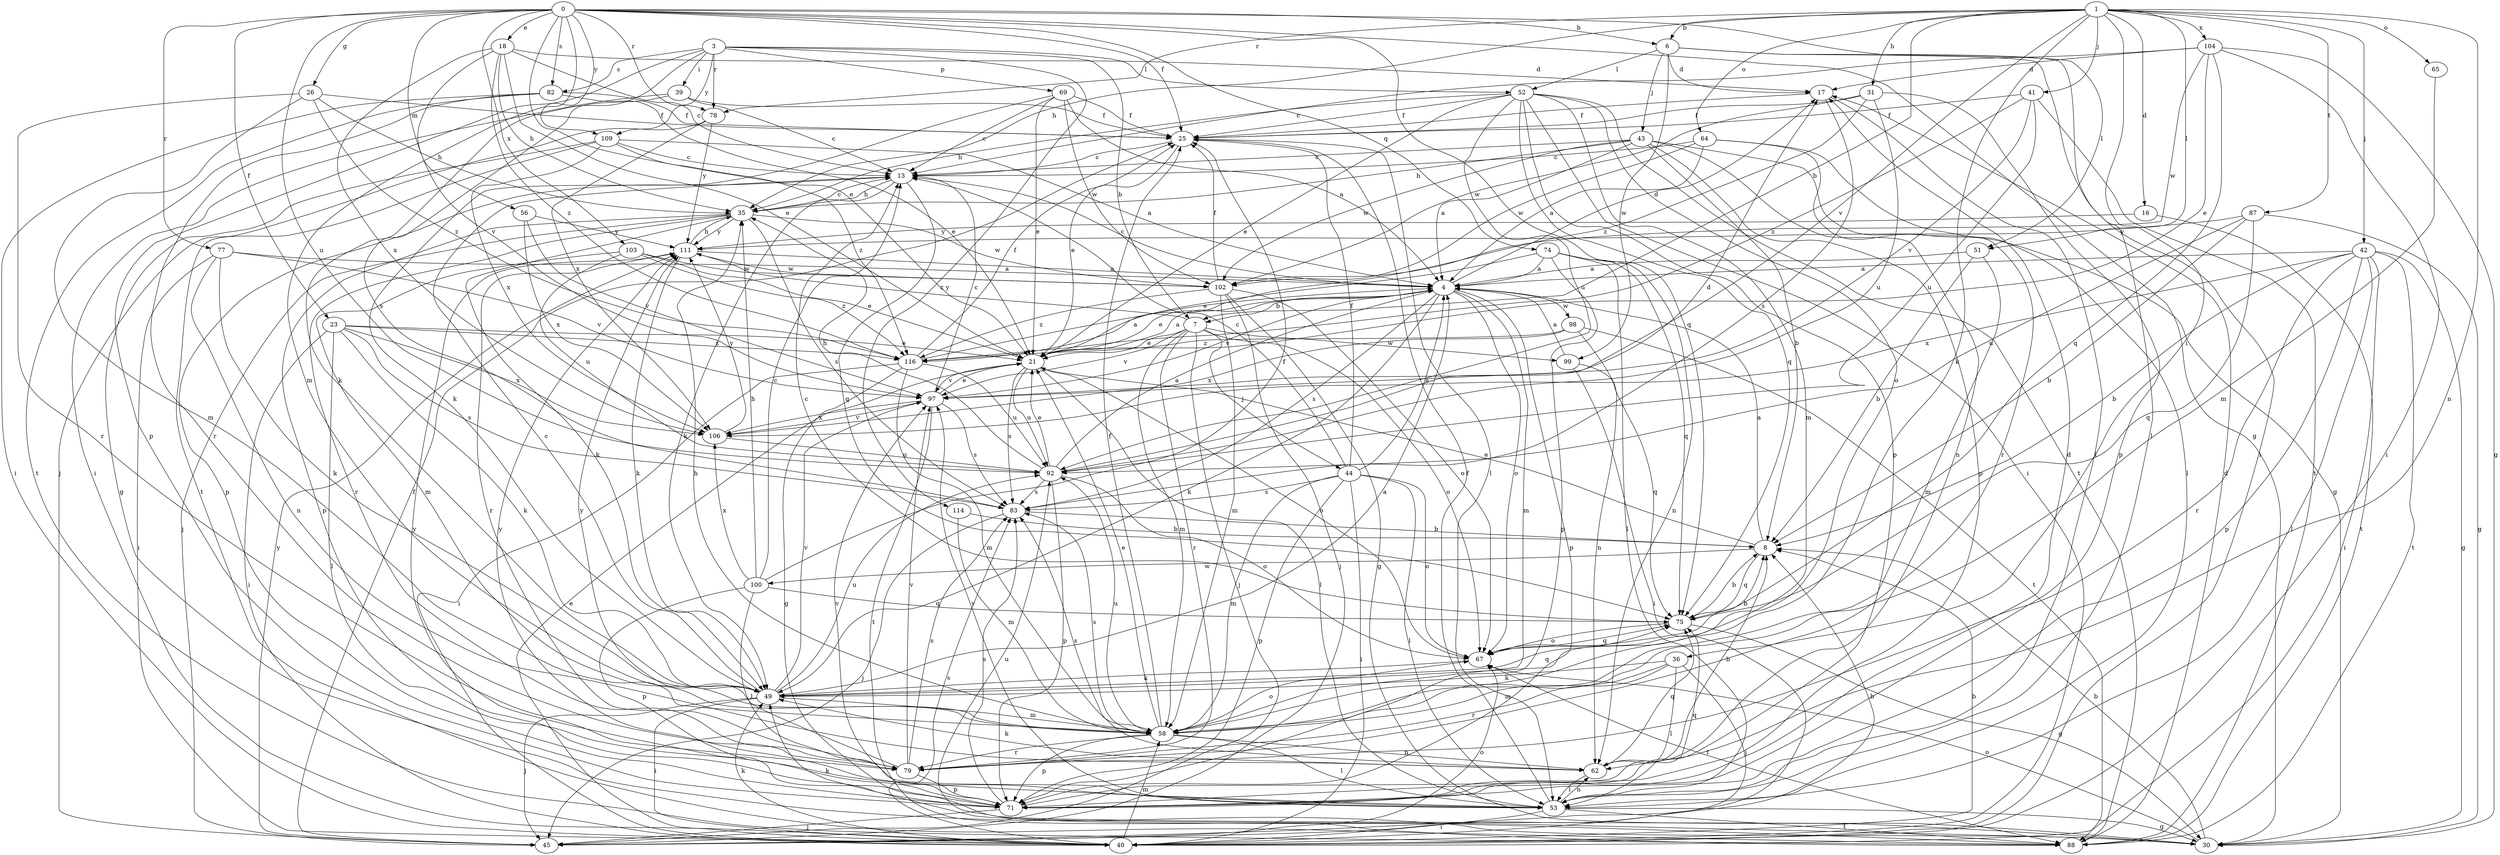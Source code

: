 strict digraph  {
0;
1;
3;
4;
6;
7;
8;
13;
16;
17;
18;
21;
23;
25;
26;
30;
31;
35;
36;
39;
40;
41;
42;
43;
44;
45;
49;
51;
52;
53;
56;
58;
62;
64;
65;
67;
69;
71;
74;
75;
77;
78;
79;
82;
83;
87;
88;
92;
97;
98;
99;
100;
102;
103;
104;
106;
109;
111;
114;
116;
0 -> 6  [label=b];
0 -> 18  [label=e];
0 -> 21  [label=e];
0 -> 23  [label=f];
0 -> 25  [label=f];
0 -> 26  [label=g];
0 -> 30  [label=g];
0 -> 51  [label=l];
0 -> 56  [label=m];
0 -> 58  [label=m];
0 -> 74  [label=q];
0 -> 75  [label=q];
0 -> 77  [label=r];
0 -> 78  [label=r];
0 -> 82  [label=s];
0 -> 92  [label=u];
0 -> 103  [label=x];
0 -> 109  [label=y];
1 -> 6  [label=b];
1 -> 7  [label=b];
1 -> 16  [label=d];
1 -> 31  [label=h];
1 -> 35  [label=h];
1 -> 36  [label=i];
1 -> 41  [label=j];
1 -> 42  [label=j];
1 -> 49  [label=k];
1 -> 51  [label=l];
1 -> 62  [label=n];
1 -> 64  [label=o];
1 -> 65  [label=o];
1 -> 78  [label=r];
1 -> 87  [label=t];
1 -> 97  [label=v];
1 -> 104  [label=x];
3 -> 7  [label=b];
3 -> 39  [label=i];
3 -> 49  [label=k];
3 -> 52  [label=l];
3 -> 69  [label=p];
3 -> 71  [label=p];
3 -> 78  [label=r];
3 -> 82  [label=s];
3 -> 109  [label=y];
3 -> 114  [label=z];
4 -> 7  [label=b];
4 -> 13  [label=c];
4 -> 17  [label=d];
4 -> 21  [label=e];
4 -> 49  [label=k];
4 -> 58  [label=m];
4 -> 67  [label=o];
4 -> 71  [label=p];
4 -> 83  [label=s];
4 -> 97  [label=v];
4 -> 98  [label=w];
6 -> 17  [label=d];
6 -> 40  [label=i];
6 -> 43  [label=j];
6 -> 52  [label=l];
6 -> 53  [label=l];
6 -> 99  [label=w];
7 -> 21  [label=e];
7 -> 44  [label=j];
7 -> 45  [label=j];
7 -> 58  [label=m];
7 -> 67  [label=o];
7 -> 79  [label=r];
7 -> 97  [label=v];
7 -> 99  [label=w];
7 -> 111  [label=y];
8 -> 4  [label=a];
8 -> 21  [label=e];
8 -> 75  [label=q];
8 -> 100  [label=w];
13 -> 35  [label=h];
13 -> 49  [label=k];
13 -> 71  [label=p];
13 -> 75  [label=q];
16 -> 88  [label=t];
16 -> 111  [label=y];
17 -> 25  [label=f];
17 -> 53  [label=l];
17 -> 83  [label=s];
18 -> 13  [label=c];
18 -> 17  [label=d];
18 -> 21  [label=e];
18 -> 35  [label=h];
18 -> 97  [label=v];
18 -> 106  [label=x];
18 -> 116  [label=z];
21 -> 4  [label=a];
21 -> 53  [label=l];
21 -> 67  [label=o];
21 -> 83  [label=s];
21 -> 92  [label=u];
21 -> 97  [label=v];
23 -> 21  [label=e];
23 -> 40  [label=i];
23 -> 49  [label=k];
23 -> 53  [label=l];
23 -> 83  [label=s];
23 -> 106  [label=x];
23 -> 116  [label=z];
25 -> 13  [label=c];
25 -> 21  [label=e];
25 -> 53  [label=l];
26 -> 25  [label=f];
26 -> 35  [label=h];
26 -> 58  [label=m];
26 -> 79  [label=r];
26 -> 116  [label=z];
30 -> 8  [label=b];
30 -> 49  [label=k];
30 -> 67  [label=o];
31 -> 25  [label=f];
31 -> 71  [label=p];
31 -> 92  [label=u];
31 -> 102  [label=w];
31 -> 116  [label=z];
35 -> 13  [label=c];
35 -> 45  [label=j];
35 -> 49  [label=k];
35 -> 71  [label=p];
35 -> 79  [label=r];
35 -> 83  [label=s];
35 -> 102  [label=w];
35 -> 111  [label=y];
36 -> 45  [label=j];
36 -> 49  [label=k];
36 -> 53  [label=l];
36 -> 58  [label=m];
36 -> 79  [label=r];
39 -> 13  [label=c];
39 -> 25  [label=f];
39 -> 40  [label=i];
39 -> 83  [label=s];
40 -> 8  [label=b];
40 -> 21  [label=e];
40 -> 49  [label=k];
40 -> 58  [label=m];
40 -> 83  [label=s];
41 -> 25  [label=f];
41 -> 88  [label=t];
41 -> 92  [label=u];
41 -> 97  [label=v];
41 -> 116  [label=z];
42 -> 4  [label=a];
42 -> 8  [label=b];
42 -> 30  [label=g];
42 -> 40  [label=i];
42 -> 53  [label=l];
42 -> 71  [label=p];
42 -> 79  [label=r];
42 -> 88  [label=t];
42 -> 106  [label=x];
43 -> 4  [label=a];
43 -> 8  [label=b];
43 -> 13  [label=c];
43 -> 30  [label=g];
43 -> 35  [label=h];
43 -> 62  [label=n];
43 -> 71  [label=p];
43 -> 102  [label=w];
44 -> 4  [label=a];
44 -> 13  [label=c];
44 -> 25  [label=f];
44 -> 40  [label=i];
44 -> 53  [label=l];
44 -> 58  [label=m];
44 -> 67  [label=o];
44 -> 71  [label=p];
44 -> 83  [label=s];
45 -> 8  [label=b];
45 -> 25  [label=f];
45 -> 67  [label=o];
45 -> 111  [label=y];
49 -> 4  [label=a];
49 -> 13  [label=c];
49 -> 40  [label=i];
49 -> 45  [label=j];
49 -> 58  [label=m];
49 -> 75  [label=q];
49 -> 92  [label=u];
49 -> 97  [label=v];
51 -> 4  [label=a];
51 -> 8  [label=b];
51 -> 58  [label=m];
52 -> 21  [label=e];
52 -> 25  [label=f];
52 -> 35  [label=h];
52 -> 40  [label=i];
52 -> 58  [label=m];
52 -> 67  [label=o];
52 -> 71  [label=p];
52 -> 75  [label=q];
52 -> 88  [label=t];
52 -> 92  [label=u];
53 -> 25  [label=f];
53 -> 30  [label=g];
53 -> 40  [label=i];
53 -> 62  [label=n];
53 -> 88  [label=t];
53 -> 97  [label=v];
53 -> 111  [label=y];
56 -> 97  [label=v];
56 -> 106  [label=x];
56 -> 111  [label=y];
58 -> 21  [label=e];
58 -> 25  [label=f];
58 -> 35  [label=h];
58 -> 53  [label=l];
58 -> 62  [label=n];
58 -> 67  [label=o];
58 -> 71  [label=p];
58 -> 79  [label=r];
58 -> 83  [label=s];
58 -> 92  [label=u];
62 -> 8  [label=b];
62 -> 49  [label=k];
62 -> 53  [label=l];
62 -> 75  [label=q];
62 -> 83  [label=s];
64 -> 4  [label=a];
64 -> 13  [label=c];
64 -> 53  [label=l];
64 -> 79  [label=r];
64 -> 102  [label=w];
65 -> 58  [label=m];
67 -> 8  [label=b];
67 -> 49  [label=k];
67 -> 75  [label=q];
67 -> 88  [label=t];
69 -> 4  [label=a];
69 -> 13  [label=c];
69 -> 21  [label=e];
69 -> 25  [label=f];
69 -> 49  [label=k];
69 -> 102  [label=w];
71 -> 17  [label=d];
71 -> 45  [label=j];
71 -> 75  [label=q];
71 -> 83  [label=s];
71 -> 97  [label=v];
71 -> 111  [label=y];
74 -> 4  [label=a];
74 -> 21  [label=e];
74 -> 53  [label=l];
74 -> 62  [label=n];
74 -> 71  [label=p];
74 -> 75  [label=q];
75 -> 8  [label=b];
75 -> 13  [label=c];
75 -> 30  [label=g];
75 -> 67  [label=o];
77 -> 4  [label=a];
77 -> 40  [label=i];
77 -> 49  [label=k];
77 -> 62  [label=n];
77 -> 97  [label=v];
78 -> 45  [label=j];
78 -> 106  [label=x];
78 -> 111  [label=y];
79 -> 71  [label=p];
79 -> 83  [label=s];
79 -> 97  [label=v];
79 -> 111  [label=y];
82 -> 21  [label=e];
82 -> 25  [label=f];
82 -> 40  [label=i];
82 -> 79  [label=r];
82 -> 88  [label=t];
83 -> 8  [label=b];
83 -> 45  [label=j];
87 -> 8  [label=b];
87 -> 30  [label=g];
87 -> 75  [label=q];
87 -> 92  [label=u];
87 -> 111  [label=y];
88 -> 17  [label=d];
88 -> 92  [label=u];
92 -> 4  [label=a];
92 -> 17  [label=d];
92 -> 21  [label=e];
92 -> 35  [label=h];
92 -> 67  [label=o];
92 -> 71  [label=p];
92 -> 83  [label=s];
97 -> 13  [label=c];
97 -> 21  [label=e];
97 -> 83  [label=s];
97 -> 88  [label=t];
97 -> 106  [label=x];
98 -> 62  [label=n];
98 -> 88  [label=t];
98 -> 106  [label=x];
98 -> 116  [label=z];
99 -> 4  [label=a];
99 -> 40  [label=i];
99 -> 75  [label=q];
100 -> 13  [label=c];
100 -> 25  [label=f];
100 -> 35  [label=h];
100 -> 53  [label=l];
100 -> 71  [label=p];
100 -> 75  [label=q];
100 -> 106  [label=x];
102 -> 25  [label=f];
102 -> 30  [label=g];
102 -> 45  [label=j];
102 -> 58  [label=m];
102 -> 67  [label=o];
102 -> 116  [label=z];
103 -> 21  [label=e];
103 -> 58  [label=m];
103 -> 92  [label=u];
103 -> 102  [label=w];
103 -> 116  [label=z];
104 -> 13  [label=c];
104 -> 17  [label=d];
104 -> 21  [label=e];
104 -> 30  [label=g];
104 -> 40  [label=i];
104 -> 75  [label=q];
104 -> 102  [label=w];
106 -> 92  [label=u];
106 -> 97  [label=v];
106 -> 111  [label=y];
109 -> 4  [label=a];
109 -> 13  [label=c];
109 -> 30  [label=g];
109 -> 88  [label=t];
109 -> 106  [label=x];
109 -> 116  [label=z];
111 -> 4  [label=a];
111 -> 35  [label=h];
111 -> 49  [label=k];
111 -> 79  [label=r];
111 -> 102  [label=w];
114 -> 8  [label=b];
114 -> 58  [label=m];
116 -> 4  [label=a];
116 -> 25  [label=f];
116 -> 30  [label=g];
116 -> 40  [label=i];
116 -> 58  [label=m];
116 -> 92  [label=u];
}

